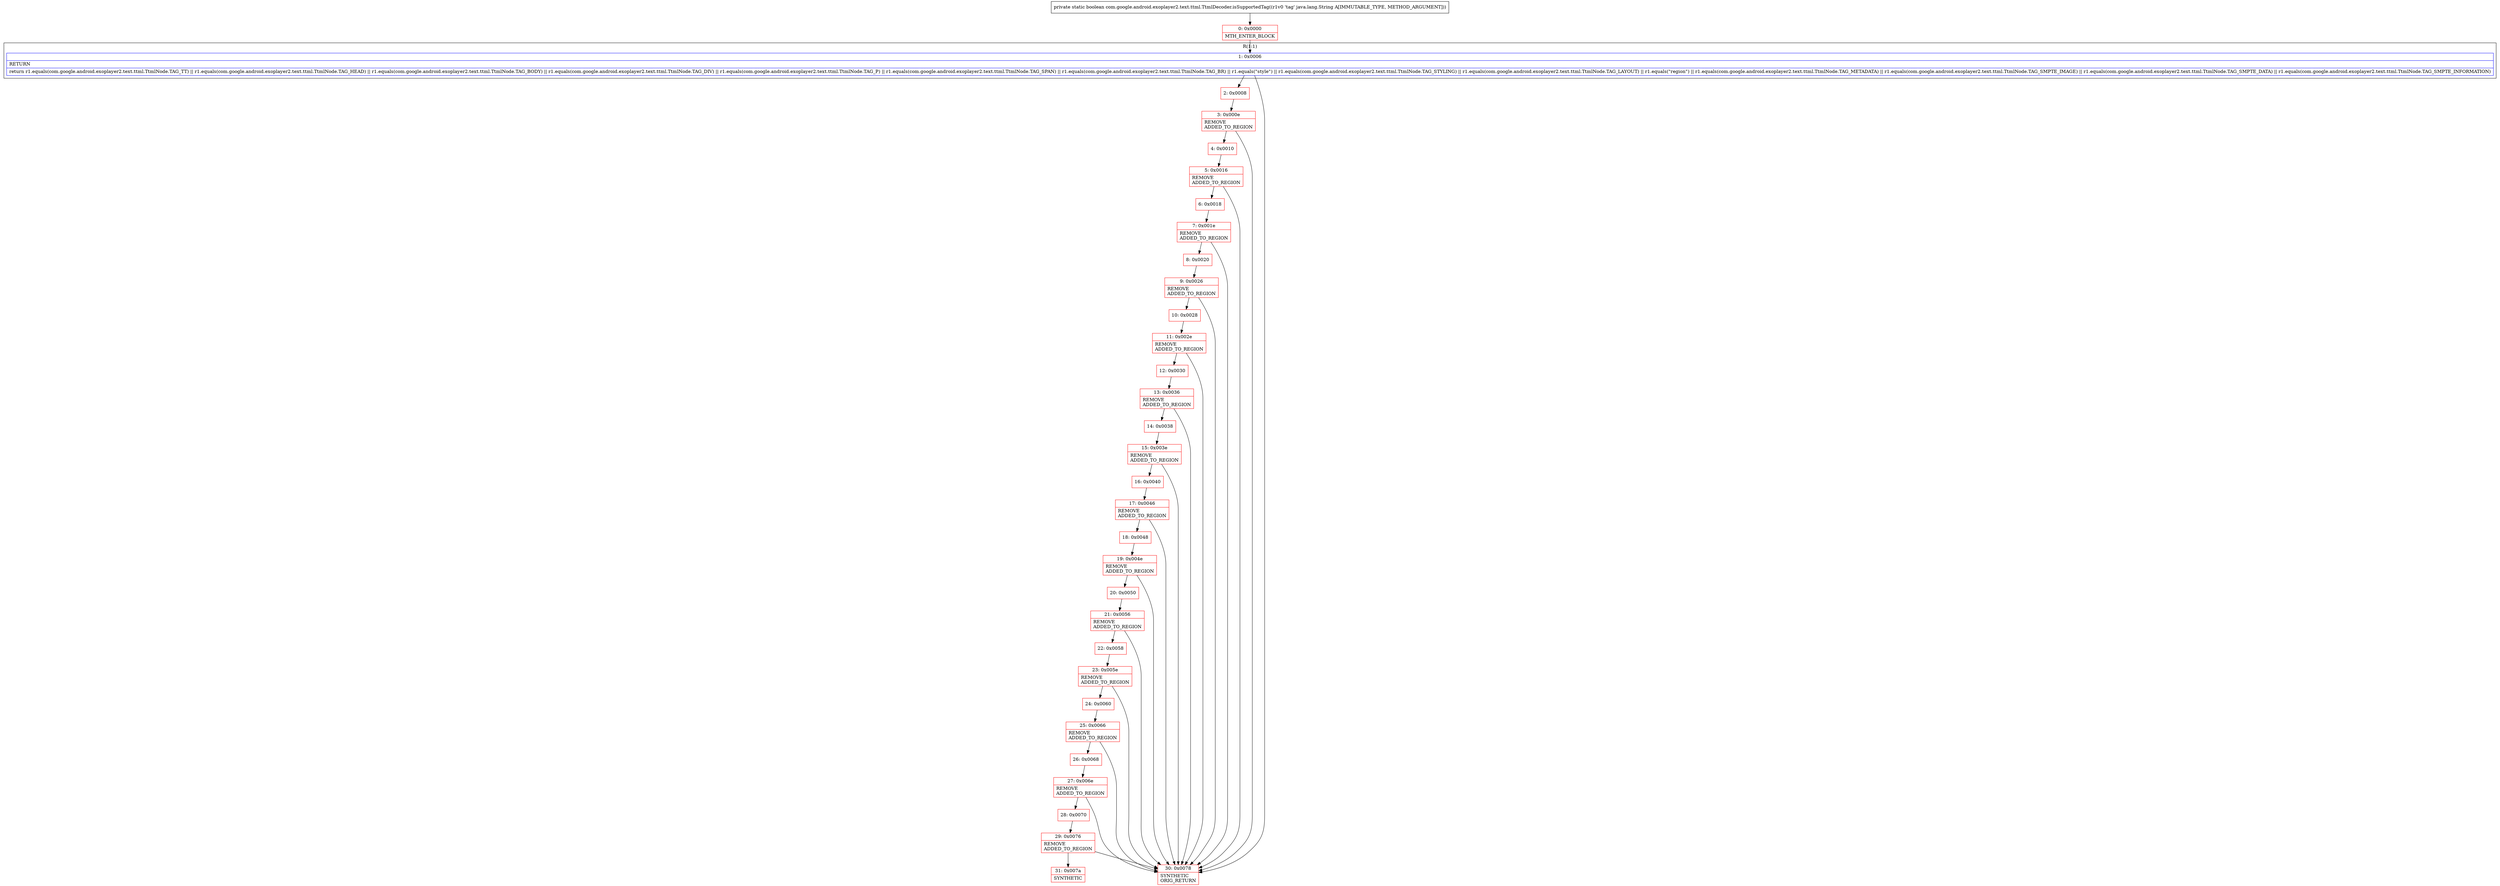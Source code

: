 digraph "CFG forcom.google.android.exoplayer2.text.ttml.TtmlDecoder.isSupportedTag(Ljava\/lang\/String;)Z" {
subgraph cluster_Region_1066236576 {
label = "R(1:1)";
node [shape=record,color=blue];
Node_1 [shape=record,label="{1\:\ 0x0006|RETURN\l|return r1.equals(com.google.android.exoplayer2.text.ttml.TtmlNode.TAG_TT) \|\| r1.equals(com.google.android.exoplayer2.text.ttml.TtmlNode.TAG_HEAD) \|\| r1.equals(com.google.android.exoplayer2.text.ttml.TtmlNode.TAG_BODY) \|\| r1.equals(com.google.android.exoplayer2.text.ttml.TtmlNode.TAG_DIV) \|\| r1.equals(com.google.android.exoplayer2.text.ttml.TtmlNode.TAG_P) \|\| r1.equals(com.google.android.exoplayer2.text.ttml.TtmlNode.TAG_SPAN) \|\| r1.equals(com.google.android.exoplayer2.text.ttml.TtmlNode.TAG_BR) \|\| r1.equals(\"style\") \|\| r1.equals(com.google.android.exoplayer2.text.ttml.TtmlNode.TAG_STYLING) \|\| r1.equals(com.google.android.exoplayer2.text.ttml.TtmlNode.TAG_LAYOUT) \|\| r1.equals(\"region\") \|\| r1.equals(com.google.android.exoplayer2.text.ttml.TtmlNode.TAG_METADATA) \|\| r1.equals(com.google.android.exoplayer2.text.ttml.TtmlNode.TAG_SMPTE_IMAGE) \|\| r1.equals(com.google.android.exoplayer2.text.ttml.TtmlNode.TAG_SMPTE_DATA) \|\| r1.equals(com.google.android.exoplayer2.text.ttml.TtmlNode.TAG_SMPTE_INFORMATION)\l}"];
}
Node_0 [shape=record,color=red,label="{0\:\ 0x0000|MTH_ENTER_BLOCK\l}"];
Node_2 [shape=record,color=red,label="{2\:\ 0x0008}"];
Node_3 [shape=record,color=red,label="{3\:\ 0x000e|REMOVE\lADDED_TO_REGION\l}"];
Node_4 [shape=record,color=red,label="{4\:\ 0x0010}"];
Node_5 [shape=record,color=red,label="{5\:\ 0x0016|REMOVE\lADDED_TO_REGION\l}"];
Node_6 [shape=record,color=red,label="{6\:\ 0x0018}"];
Node_7 [shape=record,color=red,label="{7\:\ 0x001e|REMOVE\lADDED_TO_REGION\l}"];
Node_8 [shape=record,color=red,label="{8\:\ 0x0020}"];
Node_9 [shape=record,color=red,label="{9\:\ 0x0026|REMOVE\lADDED_TO_REGION\l}"];
Node_10 [shape=record,color=red,label="{10\:\ 0x0028}"];
Node_11 [shape=record,color=red,label="{11\:\ 0x002e|REMOVE\lADDED_TO_REGION\l}"];
Node_12 [shape=record,color=red,label="{12\:\ 0x0030}"];
Node_13 [shape=record,color=red,label="{13\:\ 0x0036|REMOVE\lADDED_TO_REGION\l}"];
Node_14 [shape=record,color=red,label="{14\:\ 0x0038}"];
Node_15 [shape=record,color=red,label="{15\:\ 0x003e|REMOVE\lADDED_TO_REGION\l}"];
Node_16 [shape=record,color=red,label="{16\:\ 0x0040}"];
Node_17 [shape=record,color=red,label="{17\:\ 0x0046|REMOVE\lADDED_TO_REGION\l}"];
Node_18 [shape=record,color=red,label="{18\:\ 0x0048}"];
Node_19 [shape=record,color=red,label="{19\:\ 0x004e|REMOVE\lADDED_TO_REGION\l}"];
Node_20 [shape=record,color=red,label="{20\:\ 0x0050}"];
Node_21 [shape=record,color=red,label="{21\:\ 0x0056|REMOVE\lADDED_TO_REGION\l}"];
Node_22 [shape=record,color=red,label="{22\:\ 0x0058}"];
Node_23 [shape=record,color=red,label="{23\:\ 0x005e|REMOVE\lADDED_TO_REGION\l}"];
Node_24 [shape=record,color=red,label="{24\:\ 0x0060}"];
Node_25 [shape=record,color=red,label="{25\:\ 0x0066|REMOVE\lADDED_TO_REGION\l}"];
Node_26 [shape=record,color=red,label="{26\:\ 0x0068}"];
Node_27 [shape=record,color=red,label="{27\:\ 0x006e|REMOVE\lADDED_TO_REGION\l}"];
Node_28 [shape=record,color=red,label="{28\:\ 0x0070}"];
Node_29 [shape=record,color=red,label="{29\:\ 0x0076|REMOVE\lADDED_TO_REGION\l}"];
Node_30 [shape=record,color=red,label="{30\:\ 0x0078|SYNTHETIC\lORIG_RETURN\l}"];
Node_31 [shape=record,color=red,label="{31\:\ 0x007a|SYNTHETIC\l}"];
MethodNode[shape=record,label="{private static boolean com.google.android.exoplayer2.text.ttml.TtmlDecoder.isSupportedTag((r1v0 'tag' java.lang.String A[IMMUTABLE_TYPE, METHOD_ARGUMENT])) }"];
MethodNode -> Node_0;
Node_1 -> Node_2;
Node_1 -> Node_30;
Node_0 -> Node_1;
Node_2 -> Node_3;
Node_3 -> Node_4;
Node_3 -> Node_30;
Node_4 -> Node_5;
Node_5 -> Node_6;
Node_5 -> Node_30;
Node_6 -> Node_7;
Node_7 -> Node_8;
Node_7 -> Node_30;
Node_8 -> Node_9;
Node_9 -> Node_10;
Node_9 -> Node_30;
Node_10 -> Node_11;
Node_11 -> Node_12;
Node_11 -> Node_30;
Node_12 -> Node_13;
Node_13 -> Node_14;
Node_13 -> Node_30;
Node_14 -> Node_15;
Node_15 -> Node_16;
Node_15 -> Node_30;
Node_16 -> Node_17;
Node_17 -> Node_18;
Node_17 -> Node_30;
Node_18 -> Node_19;
Node_19 -> Node_20;
Node_19 -> Node_30;
Node_20 -> Node_21;
Node_21 -> Node_22;
Node_21 -> Node_30;
Node_22 -> Node_23;
Node_23 -> Node_24;
Node_23 -> Node_30;
Node_24 -> Node_25;
Node_25 -> Node_26;
Node_25 -> Node_30;
Node_26 -> Node_27;
Node_27 -> Node_28;
Node_27 -> Node_30;
Node_28 -> Node_29;
Node_29 -> Node_30;
Node_29 -> Node_31;
}

